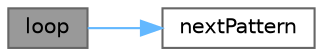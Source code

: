 digraph "loop"
{
 // LATEX_PDF_SIZE
  bgcolor="transparent";
  edge [fontname=Helvetica,fontsize=10,labelfontname=Helvetica,labelfontsize=10];
  node [fontname=Helvetica,fontsize=10,shape=box,height=0.2,width=0.4];
  rankdir="LR";
  Node1 [id="Node000001",label="loop",height=0.2,width=0.4,color="gray40", fillcolor="grey60", style="filled", fontcolor="black",tooltip=" "];
  Node1 -> Node2 [id="edge1_Node000001_Node000002",color="steelblue1",style="solid",tooltip=" "];
  Node2 [id="Node000002",label="nextPattern",height=0.2,width=0.4,color="grey40", fillcolor="white", style="filled",URL="$d5/d25/_demo_reel100_8ino_a0fffc251888efdd9732daaf60689bfa8.html#a0fffc251888efdd9732daaf60689bfa8",tooltip=" "];
}
